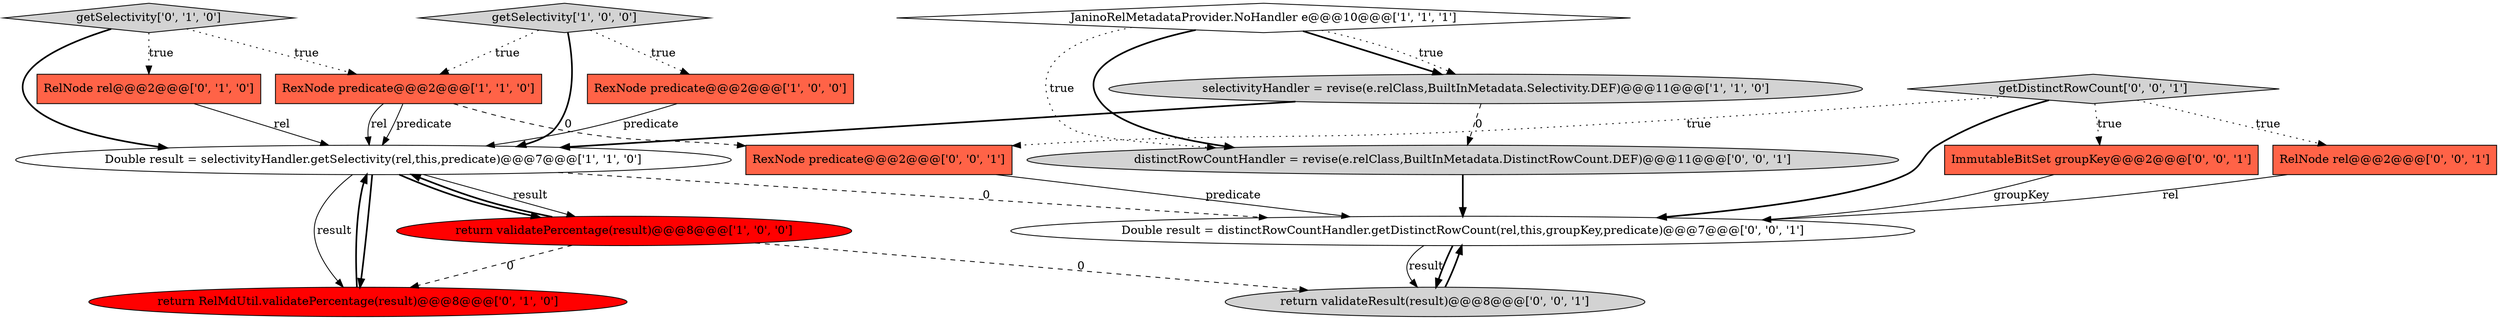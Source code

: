 digraph {
4 [style = filled, label = "RexNode predicate@@@2@@@['1', '1', '0']", fillcolor = tomato, shape = box image = "AAA0AAABBB1BBB"];
2 [style = filled, label = "Double result = selectivityHandler.getSelectivity(rel,this,predicate)@@@7@@@['1', '1', '0']", fillcolor = white, shape = ellipse image = "AAA0AAABBB1BBB"];
1 [style = filled, label = "JaninoRelMetadataProvider.NoHandler e@@@10@@@['1', '1', '1']", fillcolor = white, shape = diamond image = "AAA0AAABBB1BBB"];
12 [style = filled, label = "distinctRowCountHandler = revise(e.relClass,BuiltInMetadata.DistinctRowCount.DEF)@@@11@@@['0', '0', '1']", fillcolor = lightgray, shape = ellipse image = "AAA0AAABBB3BBB"];
3 [style = filled, label = "getSelectivity['1', '0', '0']", fillcolor = lightgray, shape = diamond image = "AAA0AAABBB1BBB"];
11 [style = filled, label = "getDistinctRowCount['0', '0', '1']", fillcolor = lightgray, shape = diamond image = "AAA0AAABBB3BBB"];
13 [style = filled, label = "Double result = distinctRowCountHandler.getDistinctRowCount(rel,this,groupKey,predicate)@@@7@@@['0', '0', '1']", fillcolor = white, shape = ellipse image = "AAA0AAABBB3BBB"];
16 [style = filled, label = "RexNode predicate@@@2@@@['0', '0', '1']", fillcolor = tomato, shape = box image = "AAA0AAABBB3BBB"];
15 [style = filled, label = "ImmutableBitSet groupKey@@@2@@@['0', '0', '1']", fillcolor = tomato, shape = box image = "AAA0AAABBB3BBB"];
10 [style = filled, label = "RelNode rel@@@2@@@['0', '0', '1']", fillcolor = tomato, shape = box image = "AAA0AAABBB3BBB"];
9 [style = filled, label = "return RelMdUtil.validatePercentage(result)@@@8@@@['0', '1', '0']", fillcolor = red, shape = ellipse image = "AAA1AAABBB2BBB"];
6 [style = filled, label = "selectivityHandler = revise(e.relClass,BuiltInMetadata.Selectivity.DEF)@@@11@@@['1', '1', '0']", fillcolor = lightgray, shape = ellipse image = "AAA0AAABBB1BBB"];
14 [style = filled, label = "return validateResult(result)@@@8@@@['0', '0', '1']", fillcolor = lightgray, shape = ellipse image = "AAA0AAABBB3BBB"];
5 [style = filled, label = "return validatePercentage(result)@@@8@@@['1', '0', '0']", fillcolor = red, shape = ellipse image = "AAA1AAABBB1BBB"];
0 [style = filled, label = "RexNode predicate@@@2@@@['1', '0', '0']", fillcolor = tomato, shape = box image = "AAA0AAABBB1BBB"];
8 [style = filled, label = "getSelectivity['0', '1', '0']", fillcolor = lightgray, shape = diamond image = "AAA0AAABBB2BBB"];
7 [style = filled, label = "RelNode rel@@@2@@@['0', '1', '0']", fillcolor = tomato, shape = box image = "AAA0AAABBB2BBB"];
2->5 [style = solid, label="result"];
5->14 [style = dashed, label="0"];
16->13 [style = solid, label="predicate"];
4->16 [style = dashed, label="0"];
9->2 [style = bold, label=""];
11->10 [style = dotted, label="true"];
13->14 [style = solid, label="result"];
3->4 [style = dotted, label="true"];
8->7 [style = dotted, label="true"];
5->9 [style = dashed, label="0"];
10->13 [style = solid, label="rel"];
15->13 [style = solid, label="groupKey"];
2->9 [style = bold, label=""];
7->2 [style = solid, label="rel"];
8->4 [style = dotted, label="true"];
6->2 [style = bold, label=""];
6->12 [style = dashed, label="0"];
12->13 [style = bold, label=""];
5->2 [style = bold, label=""];
4->2 [style = solid, label="predicate"];
1->6 [style = bold, label=""];
3->2 [style = bold, label=""];
8->2 [style = bold, label=""];
2->13 [style = dashed, label="0"];
11->13 [style = bold, label=""];
1->12 [style = dotted, label="true"];
3->0 [style = dotted, label="true"];
1->12 [style = bold, label=""];
11->16 [style = dotted, label="true"];
1->6 [style = dotted, label="true"];
2->9 [style = solid, label="result"];
0->2 [style = solid, label="predicate"];
14->13 [style = bold, label=""];
11->15 [style = dotted, label="true"];
13->14 [style = bold, label=""];
4->2 [style = solid, label="rel"];
2->5 [style = bold, label=""];
}
